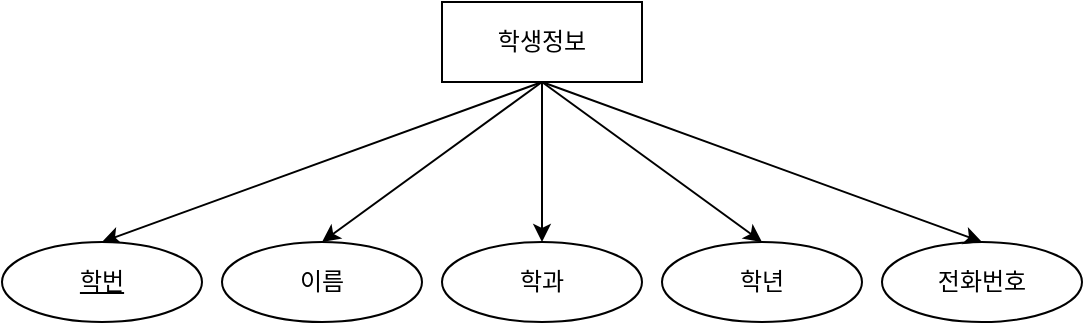 <mxfile version="21.3.2" type="device">
  <diagram name="페이지-1" id="XRfrAcjbFypSmdKRwaFP">
    <mxGraphModel dx="797" dy="375" grid="1" gridSize="10" guides="1" tooltips="1" connect="1" arrows="1" fold="1" page="1" pageScale="1" pageWidth="4681" pageHeight="3300" math="0" shadow="0">
      <root>
        <mxCell id="0" />
        <mxCell id="1" parent="0" />
        <mxCell id="SpylW1UjPTtBYQMuJ7tk-9" style="rounded=0;orthogonalLoop=1;jettySize=auto;html=1;entryX=0.5;entryY=0;entryDx=0;entryDy=0;exitX=0.5;exitY=1;exitDx=0;exitDy=0;" edge="1" parent="1" source="SpylW1UjPTtBYQMuJ7tk-1" target="SpylW1UjPTtBYQMuJ7tk-3">
          <mxGeometry relative="1" as="geometry" />
        </mxCell>
        <mxCell id="SpylW1UjPTtBYQMuJ7tk-1" value="학생정보" style="whiteSpace=wrap;html=1;align=center;" vertex="1" parent="1">
          <mxGeometry x="450" y="100" width="100" height="40" as="geometry" />
        </mxCell>
        <mxCell id="SpylW1UjPTtBYQMuJ7tk-3" value="학번" style="ellipse;whiteSpace=wrap;html=1;align=center;fontStyle=4;" vertex="1" parent="1">
          <mxGeometry x="230" y="220" width="100" height="40" as="geometry" />
        </mxCell>
        <mxCell id="SpylW1UjPTtBYQMuJ7tk-4" value="이름" style="ellipse;whiteSpace=wrap;html=1;align=center;" vertex="1" parent="1">
          <mxGeometry x="340" y="220" width="100" height="40" as="geometry" />
        </mxCell>
        <mxCell id="SpylW1UjPTtBYQMuJ7tk-6" value="학과" style="ellipse;whiteSpace=wrap;html=1;align=center;" vertex="1" parent="1">
          <mxGeometry x="450" y="220" width="100" height="40" as="geometry" />
        </mxCell>
        <mxCell id="SpylW1UjPTtBYQMuJ7tk-7" value="전화번호" style="ellipse;whiteSpace=wrap;html=1;align=center;" vertex="1" parent="1">
          <mxGeometry x="670" y="220" width="100" height="40" as="geometry" />
        </mxCell>
        <mxCell id="SpylW1UjPTtBYQMuJ7tk-8" value="학년" style="ellipse;whiteSpace=wrap;html=1;align=center;" vertex="1" parent="1">
          <mxGeometry x="560" y="220" width="100" height="40" as="geometry" />
        </mxCell>
        <mxCell id="SpylW1UjPTtBYQMuJ7tk-13" style="rounded=0;orthogonalLoop=1;jettySize=auto;html=1;entryX=0.5;entryY=0;entryDx=0;entryDy=0;exitX=0.5;exitY=1;exitDx=0;exitDy=0;" edge="1" parent="1" source="SpylW1UjPTtBYQMuJ7tk-1" target="SpylW1UjPTtBYQMuJ7tk-4">
          <mxGeometry relative="1" as="geometry">
            <mxPoint x="510" y="150" as="sourcePoint" />
            <mxPoint x="290" y="230" as="targetPoint" />
          </mxGeometry>
        </mxCell>
        <mxCell id="SpylW1UjPTtBYQMuJ7tk-14" style="rounded=0;orthogonalLoop=1;jettySize=auto;html=1;entryX=0.5;entryY=0;entryDx=0;entryDy=0;exitX=0.5;exitY=1;exitDx=0;exitDy=0;" edge="1" parent="1" source="SpylW1UjPTtBYQMuJ7tk-1" target="SpylW1UjPTtBYQMuJ7tk-6">
          <mxGeometry relative="1" as="geometry">
            <mxPoint x="510" y="160" as="sourcePoint" />
            <mxPoint x="300" y="240" as="targetPoint" />
          </mxGeometry>
        </mxCell>
        <mxCell id="SpylW1UjPTtBYQMuJ7tk-15" style="rounded=0;orthogonalLoop=1;jettySize=auto;html=1;entryX=0.5;entryY=0;entryDx=0;entryDy=0;exitX=0.5;exitY=1;exitDx=0;exitDy=0;" edge="1" parent="1" source="SpylW1UjPTtBYQMuJ7tk-1" target="SpylW1UjPTtBYQMuJ7tk-8">
          <mxGeometry relative="1" as="geometry">
            <mxPoint x="530" y="170" as="sourcePoint" />
            <mxPoint x="310" y="250" as="targetPoint" />
          </mxGeometry>
        </mxCell>
        <mxCell id="SpylW1UjPTtBYQMuJ7tk-16" style="rounded=0;orthogonalLoop=1;jettySize=auto;html=1;entryX=0.5;entryY=0;entryDx=0;entryDy=0;exitX=0.5;exitY=1;exitDx=0;exitDy=0;" edge="1" parent="1" source="SpylW1UjPTtBYQMuJ7tk-1" target="SpylW1UjPTtBYQMuJ7tk-7">
          <mxGeometry relative="1" as="geometry">
            <mxPoint x="540" y="180" as="sourcePoint" />
            <mxPoint x="320" y="260" as="targetPoint" />
          </mxGeometry>
        </mxCell>
      </root>
    </mxGraphModel>
  </diagram>
</mxfile>
